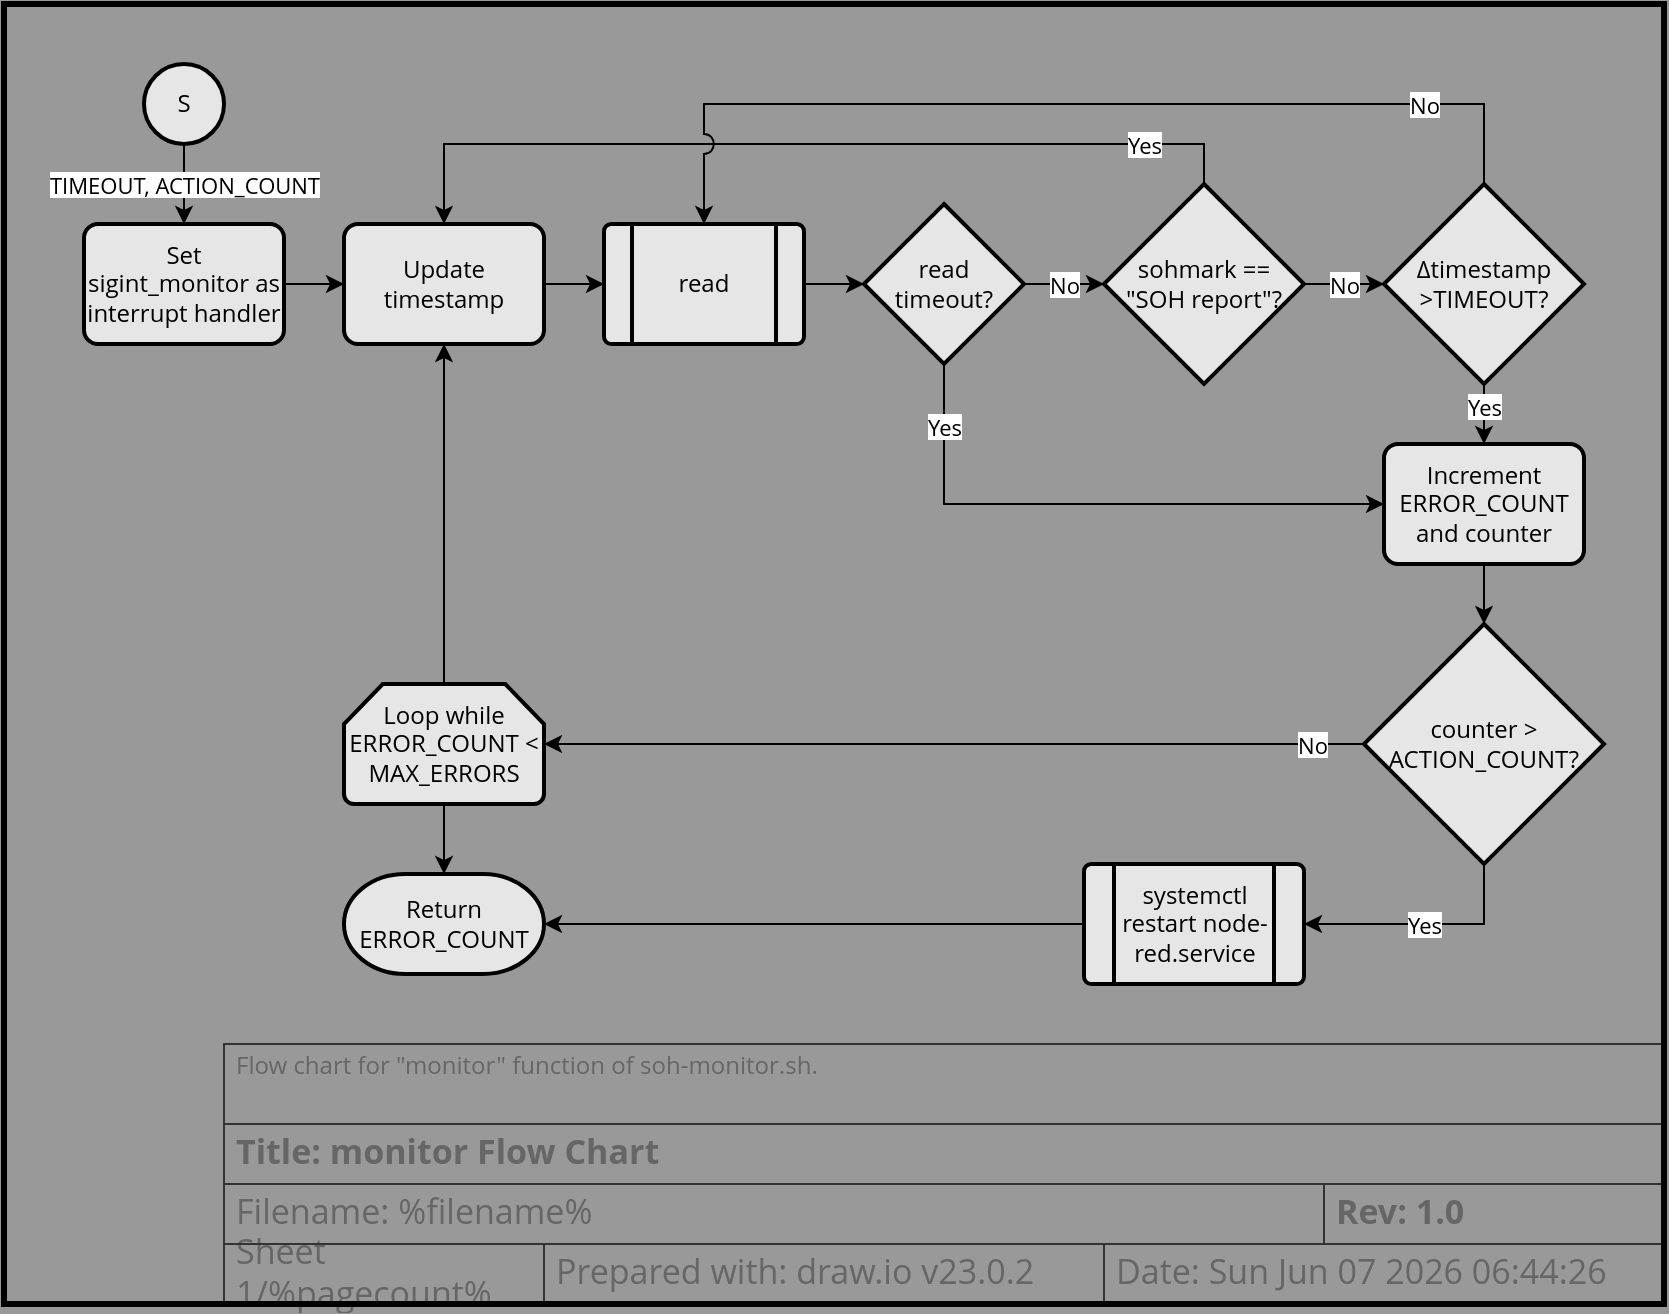 <mxfile version="23.0.2" type="device">
  <diagram name="monitor Flow Chart" id="fo18u6Ch1KVScq3Fo-Wy">
    <mxGraphModel dx="1935" dy="1219" grid="1" gridSize="10" guides="1" tooltips="1" connect="1" arrows="1" fold="1" page="1" pageScale="1" pageWidth="800" pageHeight="350" background="#999999" math="0" shadow="0">
      <root>
        <object label="" description="Flow chart for &quot;monitor&quot; function of soh-monitor.sh." rev="1.0" id="0">
          <mxCell />
        </object>
        <object label="Title Block" id="1">
          <mxCell style="locked=1;" parent="0" />
        </object>
        <mxCell id="h7L3MlKvrl_dhOmhB3lf-10" value="Prepared with: draw.io v23.0.2" style="strokeWidth=1;shadow=0;dashed=0;align=center;html=1;shape=mxgraph.mockup.text.textBox;fontColor=#666666;align=left;fontSize=17;spacingLeft=4;spacingTop=-3;whiteSpace=wrap;strokeColor=#333333;mainText=;fillColor=none;fontFamily=Open Sans;movable=1;resizable=1;rotatable=1;deletable=1;editable=1;locked=0;connectable=1;" parent="1" vertex="1">
          <mxGeometry x="220" y="300" width="280" height="30" as="geometry" />
        </mxCell>
        <object label="&lt;div align=&quot;left&quot;&gt;Sheet %pagenumber%/%pagecount%&lt;/div&gt;" placeholders="1" id="h7L3MlKvrl_dhOmhB3lf-12">
          <mxCell style="strokeWidth=1;shadow=0;dashed=0;align=left;html=1;shape=mxgraph.mockup.text.textBox;fontColor=#666666;align=left;fontSize=17;spacingLeft=4;spacingTop=-3;whiteSpace=wrap;strokeColor=#333333;mainText=;fillColor=none;fontFamily=Open Sans;movable=1;resizable=1;rotatable=1;deletable=1;editable=1;locked=0;connectable=1;" parent="1" vertex="1">
            <mxGeometry x="60" y="300" width="160" height="30" as="geometry" />
          </mxCell>
        </object>
        <object label="Date: &lt;font style=&quot;font-size: 17px;&quot;&gt;%date{ddd mmm dd yyyy HH:MM:ss}%&lt;/font&gt;" placeholders="1" id="h7L3MlKvrl_dhOmhB3lf-13">
          <mxCell style="strokeWidth=1;shadow=0;dashed=0;align=center;html=1;shape=mxgraph.mockup.text.textBox;fontColor=#666666;align=left;fontSize=17;spacingLeft=4;spacingTop=-3;whiteSpace=wrap;strokeColor=#333333;mainText=;fillColor=none;fontFamily=Open Sans;movable=1;resizable=1;rotatable=1;deletable=1;editable=1;locked=0;connectable=1;" parent="1" vertex="1">
            <mxGeometry x="500" y="300" width="280" height="30" as="geometry" />
          </mxCell>
        </object>
        <object label="&lt;b&gt;Title: %page%&lt;/b&gt;" placeholders="1" id="h7L3MlKvrl_dhOmhB3lf-14">
          <mxCell style="strokeWidth=1;shadow=0;dashed=0;align=center;html=1;shape=mxgraph.mockup.text.textBox;fontColor=#666666;align=left;fontSize=17;spacingLeft=4;spacingTop=-3;whiteSpace=wrap;strokeColor=#333333;mainText=;fillColor=none;fontFamily=Open Sans;movable=1;resizable=1;rotatable=1;deletable=1;editable=1;locked=0;connectable=1;" parent="1" vertex="1">
            <mxGeometry x="60" y="240" width="720" height="30" as="geometry" />
          </mxCell>
        </object>
        <object label="Filename: %filename%" placeholders="1" id="h7L3MlKvrl_dhOmhB3lf-15">
          <mxCell style="strokeWidth=1;shadow=0;dashed=0;align=center;html=1;shape=mxgraph.mockup.text.textBox;fontColor=#666666;align=left;fontSize=17;spacingLeft=4;spacingTop=-3;whiteSpace=wrap;strokeColor=#333333;mainText=;fillColor=none;fontFamily=Open Sans;movable=1;resizable=1;rotatable=1;deletable=1;editable=1;locked=0;connectable=1;" parent="1" vertex="1">
            <mxGeometry x="60" y="270" width="550" height="30" as="geometry" />
          </mxCell>
        </object>
        <object label="&lt;div align=&quot;left&quot;&gt;%description%&lt;/div&gt;" placeholders="1" id="h7L3MlKvrl_dhOmhB3lf-16">
          <mxCell style="strokeWidth=1;shadow=0;dashed=0;html=1;shape=mxgraph.mockup.text.textBox;fontColor=#666666;align=left;verticalAlign=top;fontSize=12;spacingLeft=4;spacingTop=-3;whiteSpace=wrap;strokeColor=#333333;mainText=;fillColor=none;fontFamily=Open Sans;movable=1;resizable=1;rotatable=1;deletable=1;editable=1;locked=0;connectable=1;" parent="1" vertex="1">
            <mxGeometry x="60" y="200" width="720" height="40" as="geometry" />
          </mxCell>
        </object>
        <object label="&lt;b&gt;Rev: %rev%&lt;br&gt;&lt;/b&gt;" placeholders="1" id="EyKvBmyPNv_MzgSUc5b6-1">
          <mxCell style="strokeWidth=1;shadow=0;dashed=0;align=center;html=1;shape=mxgraph.mockup.text.textBox;fontColor=#666666;align=left;fontSize=17;spacingLeft=4;spacingTop=-3;whiteSpace=wrap;strokeColor=#333333;mainText=;fillColor=none;fontFamily=Open Sans;movable=1;resizable=1;rotatable=1;deletable=1;editable=1;locked=0;connectable=1;" parent="1" vertex="1">
            <mxGeometry x="610" y="270" width="170" height="30" as="geometry" />
          </mxCell>
        </object>
        <object label="Drawing Frame" id="2jkEU8j2_UPUL1MGRyPS-1">
          <mxCell style="locked=1;" parent="0" />
        </object>
        <mxCell id="2jkEU8j2_UPUL1MGRyPS-2" value="" style="rounded=0;whiteSpace=wrap;html=1;fillColor=none;strokeWidth=3;movable=1;resizable=1;rotatable=1;deletable=1;editable=1;locked=0;connectable=1;" parent="2jkEU8j2_UPUL1MGRyPS-1" vertex="1">
          <mxGeometry x="-50" y="-320" width="830" height="650" as="geometry" />
        </mxCell>
        <object label="Document" id="NbdiYjX3MhI7OpqD2NvG-1">
          <mxCell parent="0" />
        </object>
        <mxCell id="yw6FAlG5G-Jae9AWYVl--2" value="TIMEOUT, ACTION_COUNT" style="edgeStyle=orthogonalEdgeStyle;rounded=0;orthogonalLoop=1;jettySize=auto;html=1;fontFamily=Open Sans;" parent="NbdiYjX3MhI7OpqD2NvG-1" source="fzffGFe7_WvlfE_VzDE6-1" target="h4xeG-PqXKgAKbSKeLx_-1" edge="1">
          <mxGeometry relative="1" as="geometry">
            <mxPoint x="-50" y="-100" as="targetPoint" />
            <mxPoint as="offset" />
          </mxGeometry>
        </mxCell>
        <mxCell id="fzffGFe7_WvlfE_VzDE6-1" value="S" style="strokeWidth=2;html=1;shape=mxgraph.flowchart.start_2;whiteSpace=wrap;fillColor=#E6E6E6;fontFamily=Open Sans;" parent="NbdiYjX3MhI7OpqD2NvG-1" vertex="1">
          <mxGeometry x="20" y="-290.0" width="40" height="40" as="geometry" />
        </mxCell>
        <mxCell id="smkoKUX5MMubbUwZfC6I-2" value="Update timestamp" style="rounded=1;whiteSpace=wrap;html=1;absoluteArcSize=1;arcSize=14;strokeWidth=2;fillColor=#E6E6E6;fontFamily=Open Sans;" parent="NbdiYjX3MhI7OpqD2NvG-1" vertex="1">
          <mxGeometry x="120" y="-210" width="100" height="60" as="geometry" />
        </mxCell>
        <mxCell id="smkoKUX5MMubbUwZfC6I-13" value="No" style="edgeStyle=orthogonalEdgeStyle;rounded=0;orthogonalLoop=1;jettySize=auto;html=1;fontFamily=Open Sans;exitX=0;exitY=0.5;exitDx=0;exitDy=0;exitPerimeter=0;" parent="NbdiYjX3MhI7OpqD2NvG-1" source="smkoKUX5MMubbUwZfC6I-4" target="h4xeG-PqXKgAKbSKeLx_-17" edge="1">
          <mxGeometry x="-0.871" relative="1" as="geometry">
            <mxPoint as="offset" />
            <mxPoint x="430" y="415" as="targetPoint" />
          </mxGeometry>
        </mxCell>
        <mxCell id="cV2_4BcwA-rpuqVjyoqg-19" value="Yes" style="edgeStyle=orthogonalEdgeStyle;rounded=0;orthogonalLoop=1;jettySize=auto;html=1;fontFamily=Open Sans;exitX=0.5;exitY=1;exitDx=0;exitDy=0;exitPerimeter=0;entryX=1;entryY=0.5;entryDx=0;entryDy=0;" edge="1" parent="NbdiYjX3MhI7OpqD2NvG-1" source="smkoKUX5MMubbUwZfC6I-4" target="cV2_4BcwA-rpuqVjyoqg-18">
          <mxGeometry relative="1" as="geometry">
            <mxPoint as="offset" />
          </mxGeometry>
        </mxCell>
        <mxCell id="smkoKUX5MMubbUwZfC6I-4" value="counter &amp;gt; ACTION_COUNT?" style="strokeWidth=2;html=1;shape=mxgraph.flowchart.decision;whiteSpace=wrap;fillColor=#E6E6E6;fontFamily=Open Sans;verticalAlign=middle;" parent="NbdiYjX3MhI7OpqD2NvG-1" vertex="1">
          <mxGeometry x="630" y="-10" width="120" height="120" as="geometry" />
        </mxCell>
        <mxCell id="smkoKUX5MMubbUwZfC6I-17" value="Return ERROR_COUNT" style="strokeWidth=2;html=1;shape=mxgraph.flowchart.terminator;whiteSpace=wrap;fillColor=#E6E6E6;fontFamily=Open Sans;" parent="NbdiYjX3MhI7OpqD2NvG-1" vertex="1">
          <mxGeometry x="120" y="115" width="100" height="50" as="geometry" />
        </mxCell>
        <mxCell id="h4xeG-PqXKgAKbSKeLx_-2" value="" style="edgeStyle=orthogonalEdgeStyle;rounded=0;orthogonalLoop=1;jettySize=auto;html=1;exitX=1;exitY=0.5;exitDx=0;exitDy=0;" parent="NbdiYjX3MhI7OpqD2NvG-1" source="cV2_4BcwA-rpuqVjyoqg-3" target="cV2_4BcwA-rpuqVjyoqg-5" edge="1">
          <mxGeometry relative="1" as="geometry">
            <mxPoint x="250" y="-25" as="sourcePoint" />
            <mxPoint x="430" y="185" as="targetPoint" />
          </mxGeometry>
        </mxCell>
        <mxCell id="cV2_4BcwA-rpuqVjyoqg-7" style="edgeStyle=orthogonalEdgeStyle;rounded=0;orthogonalLoop=1;jettySize=auto;html=1;" edge="1" parent="NbdiYjX3MhI7OpqD2NvG-1" source="h4xeG-PqXKgAKbSKeLx_-1" target="smkoKUX5MMubbUwZfC6I-2">
          <mxGeometry relative="1" as="geometry" />
        </mxCell>
        <mxCell id="h4xeG-PqXKgAKbSKeLx_-1" value="Set sigint_monitor as interrupt handler" style="rounded=1;whiteSpace=wrap;html=1;absoluteArcSize=1;arcSize=14;strokeWidth=2;fillColor=#E6E6E6;fontFamily=Open Sans;" parent="NbdiYjX3MhI7OpqD2NvG-1" vertex="1">
          <mxGeometry x="-10" y="-210" width="100" height="60" as="geometry" />
        </mxCell>
        <mxCell id="h4xeG-PqXKgAKbSKeLx_-18" style="edgeStyle=orthogonalEdgeStyle;rounded=0;orthogonalLoop=1;jettySize=auto;html=1;exitX=0.5;exitY=0;exitDx=0;exitDy=0;exitPerimeter=0;" parent="NbdiYjX3MhI7OpqD2NvG-1" source="h4xeG-PqXKgAKbSKeLx_-17" target="smkoKUX5MMubbUwZfC6I-2" edge="1">
          <mxGeometry relative="1" as="geometry" />
        </mxCell>
        <mxCell id="cV2_4BcwA-rpuqVjyoqg-20" style="edgeStyle=orthogonalEdgeStyle;rounded=0;orthogonalLoop=1;jettySize=auto;html=1;" edge="1" parent="NbdiYjX3MhI7OpqD2NvG-1" source="h4xeG-PqXKgAKbSKeLx_-17" target="smkoKUX5MMubbUwZfC6I-17">
          <mxGeometry relative="1" as="geometry" />
        </mxCell>
        <mxCell id="h4xeG-PqXKgAKbSKeLx_-17" value="Loop while ERROR_COUNT &amp;lt; MAX_ERRORS" style="strokeWidth=2;html=1;shape=mxgraph.flowchart.loop_limit;whiteSpace=wrap;fillColor=#E6E6E6;fontFamily=Open Sans;" parent="NbdiYjX3MhI7OpqD2NvG-1" vertex="1">
          <mxGeometry x="120" y="20" width="100" height="60" as="geometry" />
        </mxCell>
        <mxCell id="cV2_4BcwA-rpuqVjyoqg-4" value="" style="edgeStyle=orthogonalEdgeStyle;rounded=0;orthogonalLoop=1;jettySize=auto;html=1;exitX=1;exitY=0.5;exitDx=0;exitDy=0;entryX=0;entryY=0.5;entryDx=0;entryDy=0;" edge="1" parent="NbdiYjX3MhI7OpqD2NvG-1" source="smkoKUX5MMubbUwZfC6I-2" target="cV2_4BcwA-rpuqVjyoqg-3">
          <mxGeometry relative="1" as="geometry">
            <mxPoint x="220" y="-180" as="sourcePoint" />
            <mxPoint x="545" y="-90" as="targetPoint" />
          </mxGeometry>
        </mxCell>
        <mxCell id="cV2_4BcwA-rpuqVjyoqg-3" value="read" style="verticalLabelPosition=middle;verticalAlign=middle;html=1;shape=process;whiteSpace=wrap;rounded=1;size=0.14;arcSize=6;fillColor=#E6E6E6;fontFamily=Open Sans;labelPosition=center;align=center;strokeWidth=2;" vertex="1" parent="NbdiYjX3MhI7OpqD2NvG-1">
          <mxGeometry x="250" y="-210" width="100" height="60" as="geometry" />
        </mxCell>
        <mxCell id="cV2_4BcwA-rpuqVjyoqg-9" value="No" style="edgeStyle=orthogonalEdgeStyle;rounded=0;orthogonalLoop=1;jettySize=auto;html=1;fontFamily=Open Sans;" edge="1" parent="NbdiYjX3MhI7OpqD2NvG-1" source="cV2_4BcwA-rpuqVjyoqg-5" target="cV2_4BcwA-rpuqVjyoqg-8">
          <mxGeometry relative="1" as="geometry" />
        </mxCell>
        <mxCell id="cV2_4BcwA-rpuqVjyoqg-16" value="Yes" style="edgeStyle=orthogonalEdgeStyle;rounded=0;orthogonalLoop=1;jettySize=auto;html=1;entryX=0;entryY=0.5;entryDx=0;entryDy=0;exitX=0.5;exitY=1;exitDx=0;exitDy=0;exitPerimeter=0;fontFamily=Open Sans;" edge="1" parent="NbdiYjX3MhI7OpqD2NvG-1" source="cV2_4BcwA-rpuqVjyoqg-5" target="h4xeG-PqXKgAKbSKeLx_-13">
          <mxGeometry x="-0.786" relative="1" as="geometry">
            <mxPoint as="offset" />
          </mxGeometry>
        </mxCell>
        <mxCell id="cV2_4BcwA-rpuqVjyoqg-5" value="read&lt;br&gt;timeout?" style="strokeWidth=2;html=1;shape=mxgraph.flowchart.decision;whiteSpace=wrap;fillColor=#E6E6E6;fontFamily=Open Sans;verticalAlign=middle;" vertex="1" parent="NbdiYjX3MhI7OpqD2NvG-1">
          <mxGeometry x="380" y="-220.0" width="80" height="80" as="geometry" />
        </mxCell>
        <mxCell id="cV2_4BcwA-rpuqVjyoqg-12" value="No" style="edgeStyle=orthogonalEdgeStyle;rounded=0;orthogonalLoop=1;jettySize=auto;html=1;fontFamily=Open Sans;" edge="1" parent="NbdiYjX3MhI7OpqD2NvG-1" source="cV2_4BcwA-rpuqVjyoqg-8" target="cV2_4BcwA-rpuqVjyoqg-11">
          <mxGeometry relative="1" as="geometry" />
        </mxCell>
        <mxCell id="cV2_4BcwA-rpuqVjyoqg-8" value="sohmark == &quot;SOH report&quot;?" style="strokeWidth=2;html=1;shape=mxgraph.flowchart.decision;whiteSpace=wrap;fillColor=#E6E6E6;fontFamily=Open Sans;verticalAlign=middle;" vertex="1" parent="NbdiYjX3MhI7OpqD2NvG-1">
          <mxGeometry x="500" y="-230" width="100" height="100" as="geometry" />
        </mxCell>
        <mxCell id="cV2_4BcwA-rpuqVjyoqg-11" value="Δtimestamp &amp;gt;TIMEOUT?" style="strokeWidth=2;html=1;shape=mxgraph.flowchart.decision;whiteSpace=wrap;fillColor=#E6E6E6;fontFamily=Open Sans;verticalAlign=middle;" vertex="1" parent="NbdiYjX3MhI7OpqD2NvG-1">
          <mxGeometry x="640" y="-230" width="100" height="100" as="geometry" />
        </mxCell>
        <mxCell id="cV2_4BcwA-rpuqVjyoqg-10" value="Yes" style="edgeStyle=orthogonalEdgeStyle;rounded=0;orthogonalLoop=1;jettySize=auto;html=1;exitX=0.5;exitY=0;exitDx=0;exitDy=0;exitPerimeter=0;fontFamily=Open Sans;entryX=0.5;entryY=0;entryDx=0;entryDy=0;" edge="1" parent="NbdiYjX3MhI7OpqD2NvG-1" source="cV2_4BcwA-rpuqVjyoqg-8" target="smkoKUX5MMubbUwZfC6I-2">
          <mxGeometry x="-0.773" relative="1" as="geometry">
            <mxPoint as="offset" />
          </mxGeometry>
        </mxCell>
        <mxCell id="cV2_4BcwA-rpuqVjyoqg-15" value="Yes" style="edgeStyle=orthogonalEdgeStyle;rounded=0;orthogonalLoop=1;jettySize=auto;html=1;fontFamily=Open Sans;" edge="1" parent="NbdiYjX3MhI7OpqD2NvG-1" source="cV2_4BcwA-rpuqVjyoqg-11" target="h4xeG-PqXKgAKbSKeLx_-13">
          <mxGeometry x="0.158" relative="1" as="geometry">
            <mxPoint x="685" y="-70" as="targetPoint" />
            <mxPoint x="685" y="-135" as="sourcePoint" />
            <mxPoint as="offset" />
          </mxGeometry>
        </mxCell>
        <mxCell id="cV2_4BcwA-rpuqVjyoqg-17" style="edgeStyle=orthogonalEdgeStyle;rounded=0;orthogonalLoop=1;jettySize=auto;html=1;" edge="1" parent="NbdiYjX3MhI7OpqD2NvG-1" source="h4xeG-PqXKgAKbSKeLx_-13" target="smkoKUX5MMubbUwZfC6I-4">
          <mxGeometry relative="1" as="geometry" />
        </mxCell>
        <mxCell id="h4xeG-PqXKgAKbSKeLx_-13" value="Increment ERROR_COUNT and counter" style="rounded=1;whiteSpace=wrap;html=1;absoluteArcSize=1;arcSize=14;strokeWidth=2;fillColor=#E6E6E6;fontFamily=Open Sans;" parent="NbdiYjX3MhI7OpqD2NvG-1" vertex="1">
          <mxGeometry x="640" y="-100" width="100" height="60" as="geometry" />
        </mxCell>
        <mxCell id="cV2_4BcwA-rpuqVjyoqg-13" value="No" style="edgeStyle=orthogonalEdgeStyle;rounded=0;orthogonalLoop=1;jettySize=auto;html=1;entryX=0.5;entryY=0;entryDx=0;entryDy=0;exitX=0.5;exitY=0;exitDx=0;exitDy=0;exitPerimeter=0;fontFamily=Open Sans;jumpStyle=arc;jumpSize=10;" edge="1" parent="NbdiYjX3MhI7OpqD2NvG-1" source="cV2_4BcwA-rpuqVjyoqg-11" target="cV2_4BcwA-rpuqVjyoqg-3">
          <mxGeometry x="-0.714" relative="1" as="geometry">
            <Array as="points">
              <mxPoint x="690" y="-270" />
              <mxPoint x="300" y="-270" />
            </Array>
            <mxPoint as="offset" />
          </mxGeometry>
        </mxCell>
        <mxCell id="cV2_4BcwA-rpuqVjyoqg-21" style="edgeStyle=orthogonalEdgeStyle;rounded=0;orthogonalLoop=1;jettySize=auto;html=1;" edge="1" parent="NbdiYjX3MhI7OpqD2NvG-1" source="cV2_4BcwA-rpuqVjyoqg-18" target="smkoKUX5MMubbUwZfC6I-17">
          <mxGeometry relative="1" as="geometry" />
        </mxCell>
        <mxCell id="cV2_4BcwA-rpuqVjyoqg-18" value="systemctl restart node-red.service" style="verticalLabelPosition=middle;verticalAlign=middle;html=1;shape=process;whiteSpace=wrap;rounded=1;size=0.14;arcSize=6;fillColor=#E6E6E6;fontFamily=Open Sans;labelPosition=center;align=center;strokeWidth=2;" vertex="1" parent="NbdiYjX3MhI7OpqD2NvG-1">
          <mxGeometry x="490" y="110" width="110" height="60" as="geometry" />
        </mxCell>
      </root>
    </mxGraphModel>
  </diagram>
</mxfile>

